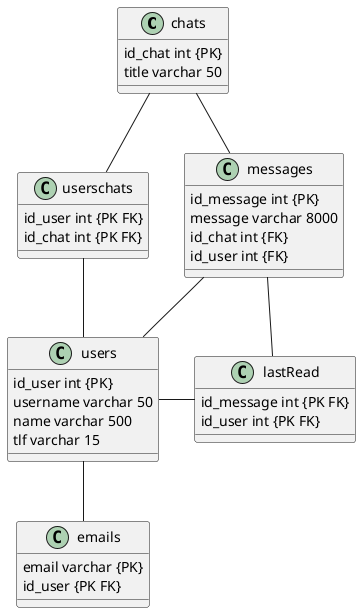 @startuml
'https://plantuml.com/class-diagram

chats -- userschats
chats -- messages

userschats -- users

messages -- users
messages -- lastRead

users - lastRead
users -- emails

class chats{
    id_chat int {PK}
    title varchar 50
}

class userschats{
    id_user int {PK FK}
    id_chat int {PK FK}
}

class messages {
    id_message int {PK}
    message varchar 8000
    id_chat int {FK}
    id_user int {FK}

}

class lastRead{
    id_message int {PK FK}
    id_user int {PK FK}
}

class users {
    id_user int {PK}
    username varchar 50
    name varchar 500
    tlf varchar 15
}

class emails {
    email varchar {PK}
    id_user {PK FK}
}

@enduml